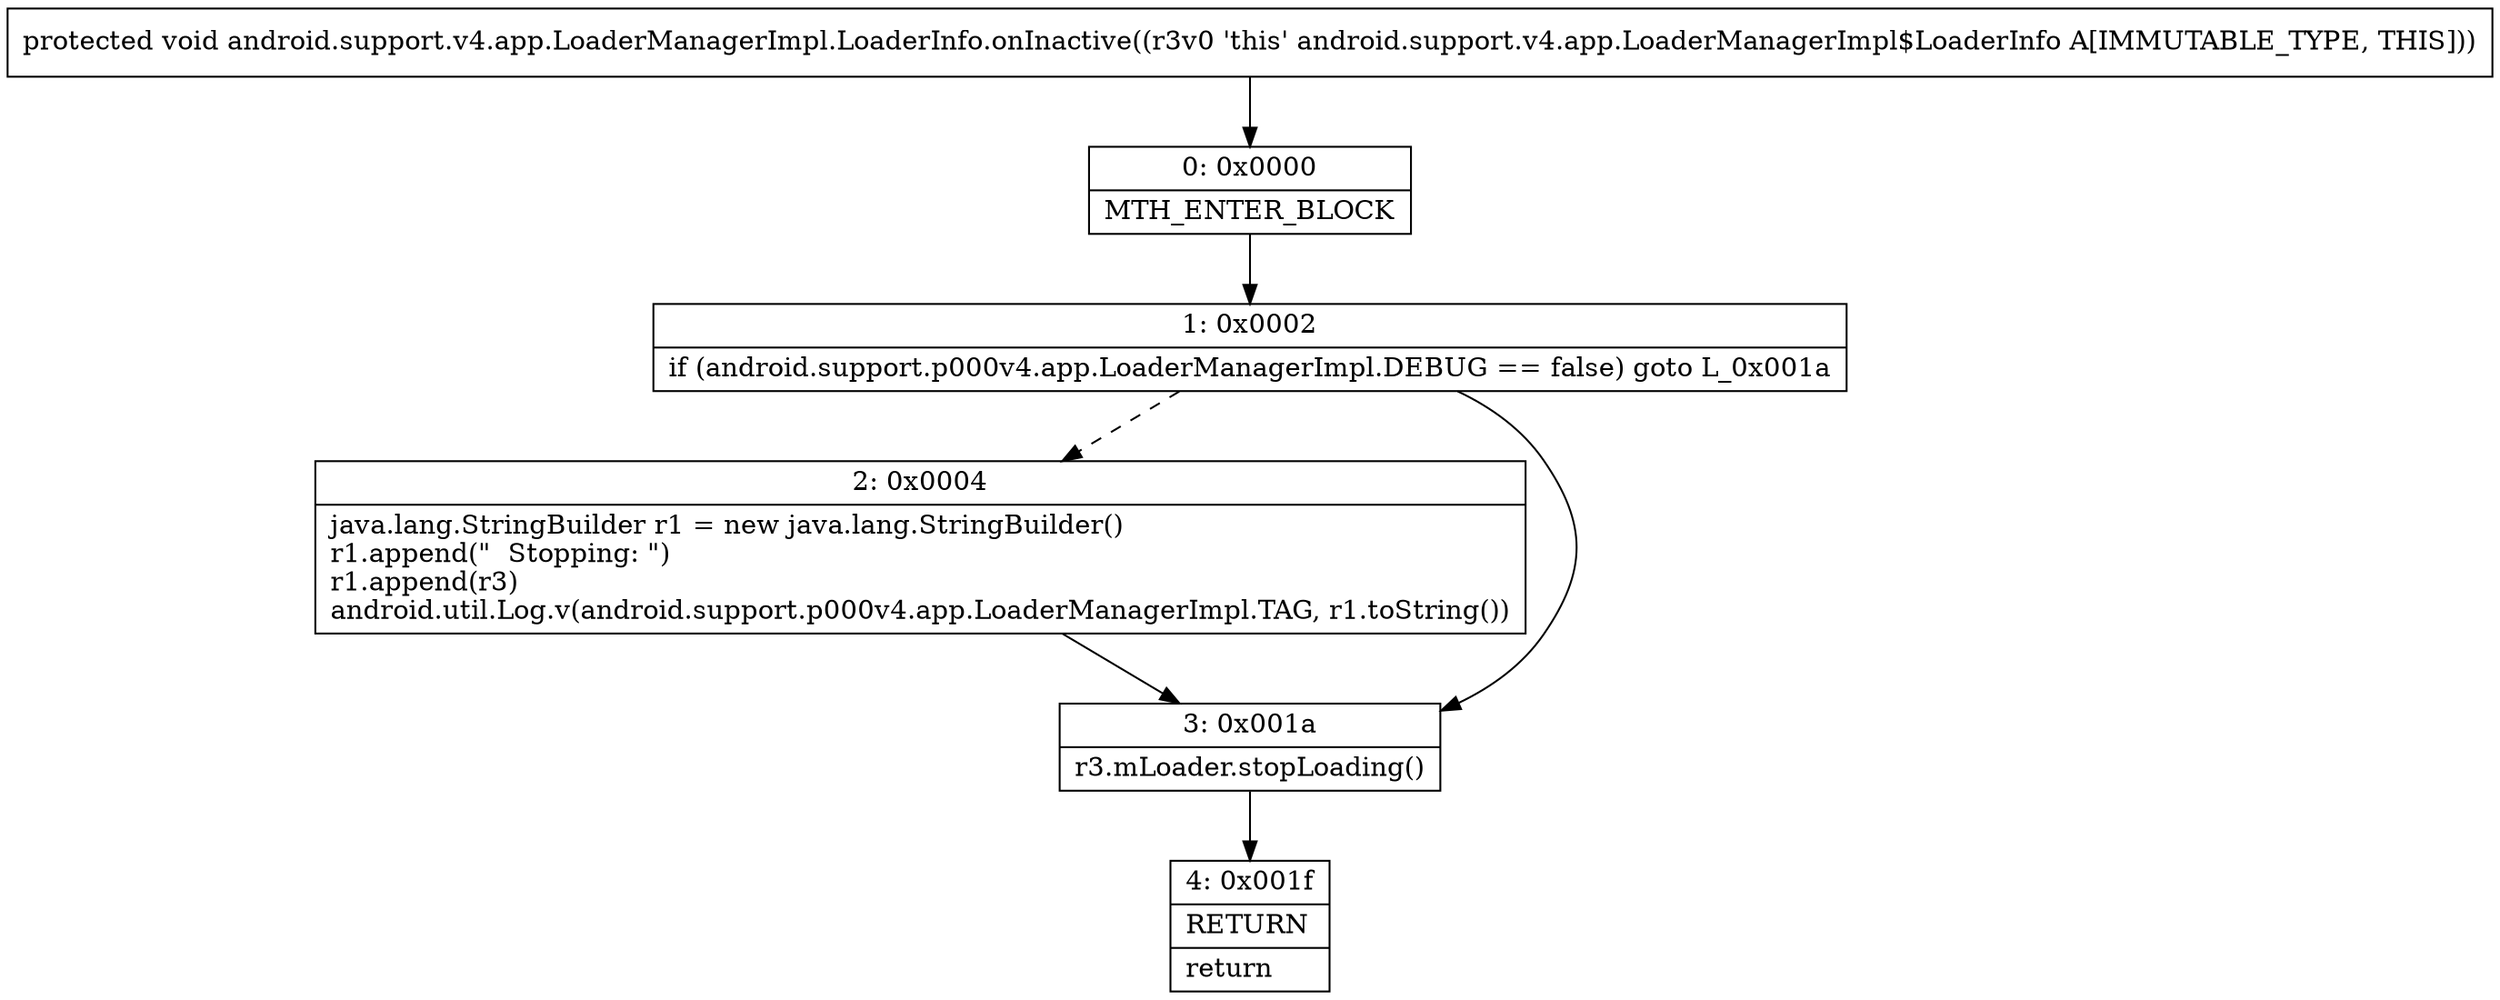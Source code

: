 digraph "CFG forandroid.support.v4.app.LoaderManagerImpl.LoaderInfo.onInactive()V" {
Node_0 [shape=record,label="{0\:\ 0x0000|MTH_ENTER_BLOCK\l}"];
Node_1 [shape=record,label="{1\:\ 0x0002|if (android.support.p000v4.app.LoaderManagerImpl.DEBUG == false) goto L_0x001a\l}"];
Node_2 [shape=record,label="{2\:\ 0x0004|java.lang.StringBuilder r1 = new java.lang.StringBuilder()\lr1.append(\"  Stopping: \")\lr1.append(r3)\landroid.util.Log.v(android.support.p000v4.app.LoaderManagerImpl.TAG, r1.toString())\l}"];
Node_3 [shape=record,label="{3\:\ 0x001a|r3.mLoader.stopLoading()\l}"];
Node_4 [shape=record,label="{4\:\ 0x001f|RETURN\l|return\l}"];
MethodNode[shape=record,label="{protected void android.support.v4.app.LoaderManagerImpl.LoaderInfo.onInactive((r3v0 'this' android.support.v4.app.LoaderManagerImpl$LoaderInfo A[IMMUTABLE_TYPE, THIS])) }"];
MethodNode -> Node_0;
Node_0 -> Node_1;
Node_1 -> Node_2[style=dashed];
Node_1 -> Node_3;
Node_2 -> Node_3;
Node_3 -> Node_4;
}

